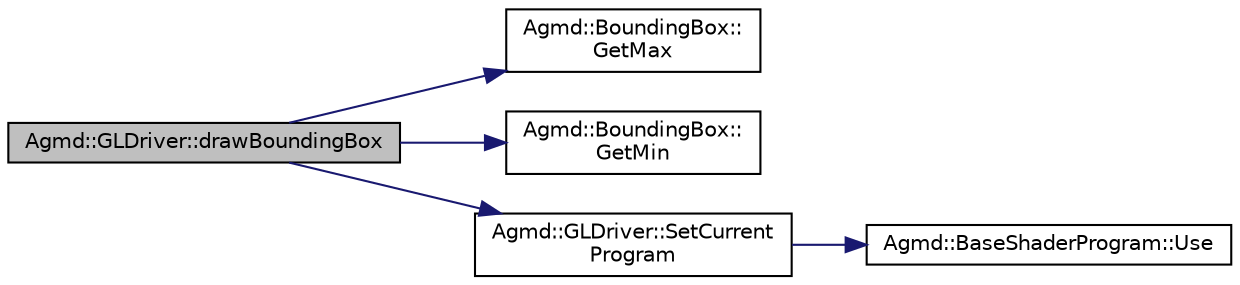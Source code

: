 digraph "Agmd::GLDriver::drawBoundingBox"
{
  edge [fontname="Helvetica",fontsize="10",labelfontname="Helvetica",labelfontsize="10"];
  node [fontname="Helvetica",fontsize="10",shape=record];
  rankdir="LR";
  Node1 [label="Agmd::GLDriver::drawBoundingBox",height=0.2,width=0.4,color="black", fillcolor="grey75", style="filled" fontcolor="black"];
  Node1 -> Node2 [color="midnightblue",fontsize="10",style="solid",fontname="Helvetica"];
  Node2 [label="Agmd::BoundingBox::\lGetMax",height=0.2,width=0.4,color="black", fillcolor="white", style="filled",URL="$class_agmd_1_1_bounding_box.html#a016e74269a19c3692886199a8c36d9fc"];
  Node1 -> Node3 [color="midnightblue",fontsize="10",style="solid",fontname="Helvetica"];
  Node3 [label="Agmd::BoundingBox::\lGetMin",height=0.2,width=0.4,color="black", fillcolor="white", style="filled",URL="$class_agmd_1_1_bounding_box.html#af4cb7f98c2b6759b01e89115c297db1d"];
  Node1 -> Node4 [color="midnightblue",fontsize="10",style="solid",fontname="Helvetica"];
  Node4 [label="Agmd::GLDriver::SetCurrent\lProgram",height=0.2,width=0.4,color="black", fillcolor="white", style="filled",URL="$class_agmd_1_1_g_l_driver.html#a034ddd338f3f7e312d3844ba50e03a35"];
  Node4 -> Node5 [color="midnightblue",fontsize="10",style="solid",fontname="Helvetica"];
  Node5 [label="Agmd::BaseShaderProgram::Use",height=0.2,width=0.4,color="black", fillcolor="white", style="filled",URL="$class_agmd_1_1_base_shader_program.html#a012143de4494c70afabb7a0eca867cd9"];
}
